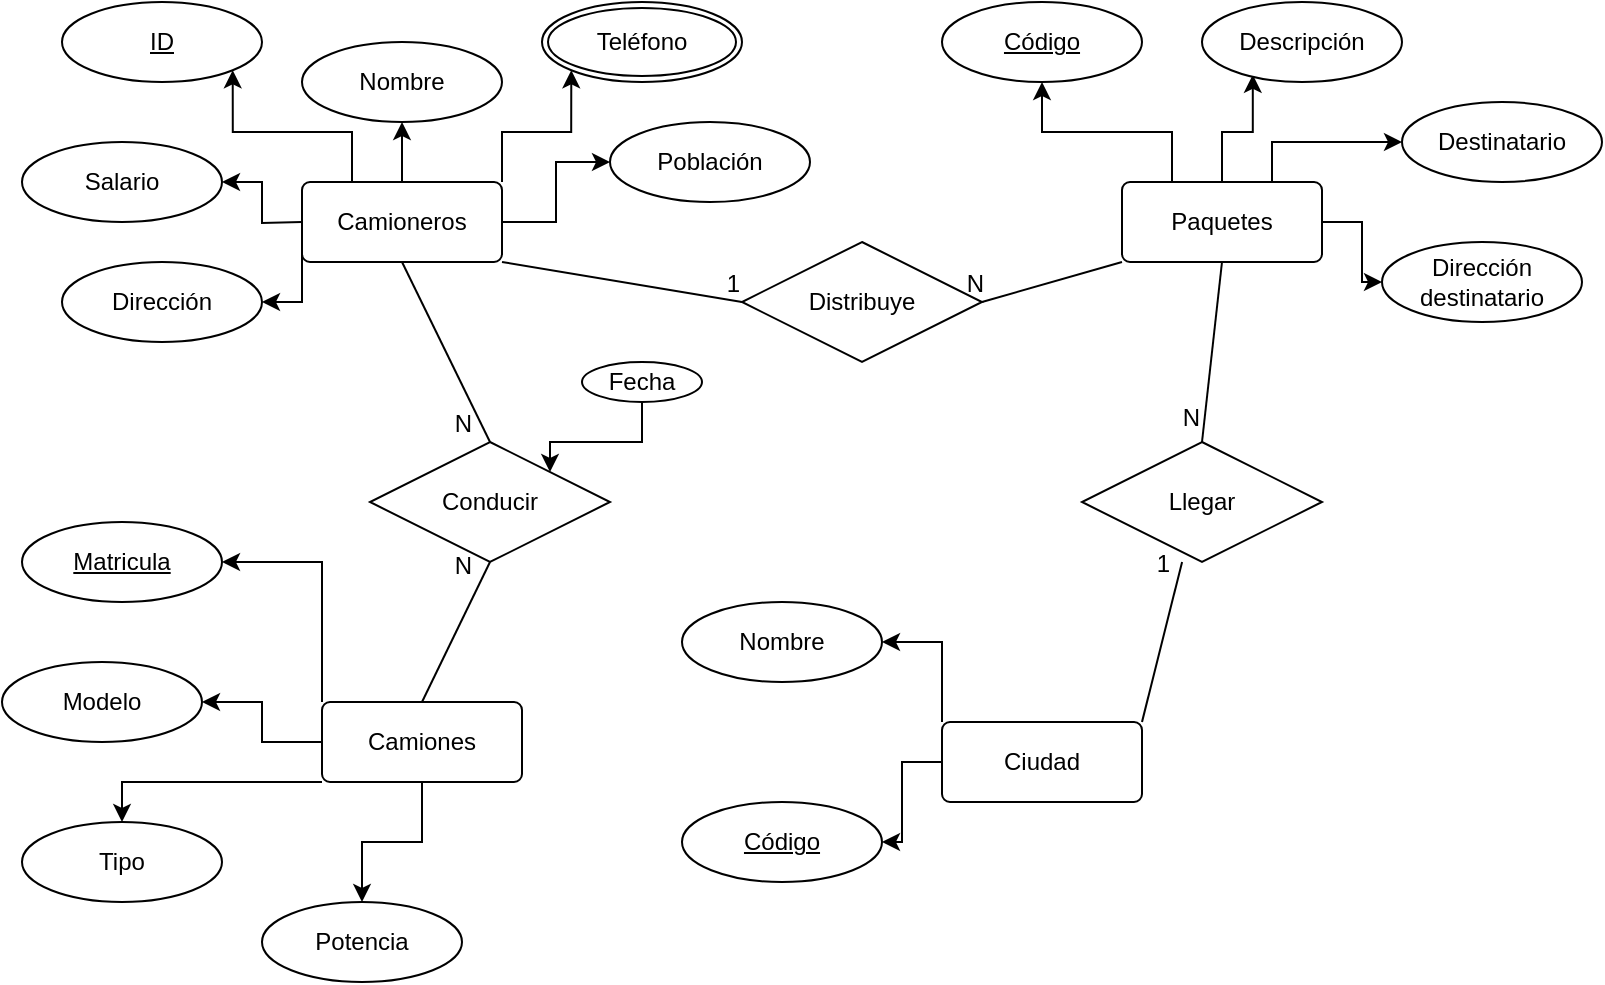 <mxfile version="20.8.23" type="github">
  <diagram name="Página-1" id="D0qjfCOT4rrVcBoD1jLo">
    <mxGraphModel dx="1390" dy="616" grid="1" gridSize="10" guides="1" tooltips="1" connect="1" arrows="1" fold="1" page="1" pageScale="1" pageWidth="827" pageHeight="1169" math="0" shadow="0">
      <root>
        <mxCell id="0" />
        <mxCell id="1" parent="0" />
        <mxCell id="jNsX9M7q37Ci3omz_om8-10" style="edgeStyle=orthogonalEdgeStyle;rounded=0;orthogonalLoop=1;jettySize=auto;html=1;entryX=0;entryY=0.5;entryDx=0;entryDy=0;exitX=1;exitY=0.5;exitDx=0;exitDy=0;" edge="1" parent="1" source="jNsX9M7q37Ci3omz_om8-18" target="jNsX9M7q37Ci3omz_om8-9">
          <mxGeometry relative="1" as="geometry">
            <mxPoint x="260" y="130" as="sourcePoint" />
          </mxGeometry>
        </mxCell>
        <mxCell id="jNsX9M7q37Ci3omz_om8-11" style="edgeStyle=orthogonalEdgeStyle;rounded=0;orthogonalLoop=1;jettySize=auto;html=1;exitX=1;exitY=0;exitDx=0;exitDy=0;entryX=0;entryY=1;entryDx=0;entryDy=0;" edge="1" parent="1" source="jNsX9M7q37Ci3omz_om8-18" target="jNsX9M7q37Ci3omz_om8-5">
          <mxGeometry relative="1" as="geometry">
            <mxPoint x="260" y="110" as="sourcePoint" />
          </mxGeometry>
        </mxCell>
        <mxCell id="jNsX9M7q37Ci3omz_om8-13" style="edgeStyle=orthogonalEdgeStyle;rounded=0;orthogonalLoop=1;jettySize=auto;html=1;exitX=0.25;exitY=0;exitDx=0;exitDy=0;entryX=1;entryY=1;entryDx=0;entryDy=0;" edge="1" parent="1" source="jNsX9M7q37Ci3omz_om8-18" target="jNsX9M7q37Ci3omz_om8-2">
          <mxGeometry relative="1" as="geometry">
            <mxPoint x="160" y="110" as="sourcePoint" />
          </mxGeometry>
        </mxCell>
        <mxCell id="jNsX9M7q37Ci3omz_om8-14" style="edgeStyle=orthogonalEdgeStyle;rounded=0;orthogonalLoop=1;jettySize=auto;html=1;exitX=0;exitY=0.5;exitDx=0;exitDy=0;entryX=1;entryY=0.5;entryDx=0;entryDy=0;" edge="1" parent="1" target="jNsX9M7q37Ci3omz_om8-7">
          <mxGeometry relative="1" as="geometry">
            <mxPoint x="160" y="130" as="sourcePoint" />
          </mxGeometry>
        </mxCell>
        <mxCell id="jNsX9M7q37Ci3omz_om8-16" style="edgeStyle=orthogonalEdgeStyle;rounded=0;orthogonalLoop=1;jettySize=auto;html=1;exitX=0;exitY=0.75;exitDx=0;exitDy=0;" edge="1" parent="1" source="jNsX9M7q37Ci3omz_om8-18" target="jNsX9M7q37Ci3omz_om8-6">
          <mxGeometry relative="1" as="geometry">
            <mxPoint x="160" y="150" as="sourcePoint" />
            <Array as="points">
              <mxPoint x="160" y="170" />
            </Array>
          </mxGeometry>
        </mxCell>
        <mxCell id="jNsX9M7q37Ci3omz_om8-2" value="ID" style="ellipse;whiteSpace=wrap;html=1;align=center;fontStyle=4;" vertex="1" parent="1">
          <mxGeometry x="40" y="20" width="100" height="40" as="geometry" />
        </mxCell>
        <mxCell id="jNsX9M7q37Ci3omz_om8-4" value="Nombre" style="ellipse;whiteSpace=wrap;html=1;align=center;" vertex="1" parent="1">
          <mxGeometry x="160" y="40" width="100" height="40" as="geometry" />
        </mxCell>
        <mxCell id="jNsX9M7q37Ci3omz_om8-5" value="Teléfono" style="ellipse;shape=doubleEllipse;margin=3;whiteSpace=wrap;html=1;align=center;" vertex="1" parent="1">
          <mxGeometry x="280" y="20" width="100" height="40" as="geometry" />
        </mxCell>
        <mxCell id="jNsX9M7q37Ci3omz_om8-6" value="Dirección" style="ellipse;whiteSpace=wrap;html=1;align=center;" vertex="1" parent="1">
          <mxGeometry x="40" y="150" width="100" height="40" as="geometry" />
        </mxCell>
        <mxCell id="jNsX9M7q37Ci3omz_om8-7" value="Salario" style="ellipse;whiteSpace=wrap;html=1;align=center;" vertex="1" parent="1">
          <mxGeometry x="20" y="90" width="100" height="40" as="geometry" />
        </mxCell>
        <mxCell id="jNsX9M7q37Ci3omz_om8-9" value="Población" style="ellipse;whiteSpace=wrap;html=1;align=center;" vertex="1" parent="1">
          <mxGeometry x="314" y="80" width="100" height="40" as="geometry" />
        </mxCell>
        <mxCell id="jNsX9M7q37Ci3omz_om8-21" style="edgeStyle=orthogonalEdgeStyle;rounded=0;orthogonalLoop=1;jettySize=auto;html=1;entryX=0.5;entryY=1;entryDx=0;entryDy=0;" edge="1" parent="1" source="jNsX9M7q37Ci3omz_om8-18" target="jNsX9M7q37Ci3omz_om8-4">
          <mxGeometry relative="1" as="geometry" />
        </mxCell>
        <mxCell id="jNsX9M7q37Ci3omz_om8-18" value="Camioneros" style="rounded=1;arcSize=10;whiteSpace=wrap;html=1;align=center;" vertex="1" parent="1">
          <mxGeometry x="160" y="110" width="100" height="40" as="geometry" />
        </mxCell>
        <mxCell id="jNsX9M7q37Ci3omz_om8-27" style="edgeStyle=orthogonalEdgeStyle;rounded=0;orthogonalLoop=1;jettySize=auto;html=1;" edge="1" parent="1" source="jNsX9M7q37Ci3omz_om8-22" target="jNsX9M7q37Ci3omz_om8-26">
          <mxGeometry relative="1" as="geometry" />
        </mxCell>
        <mxCell id="jNsX9M7q37Ci3omz_om8-28" style="edgeStyle=orthogonalEdgeStyle;rounded=0;orthogonalLoop=1;jettySize=auto;html=1;exitX=0.75;exitY=0;exitDx=0;exitDy=0;" edge="1" parent="1" source="jNsX9M7q37Ci3omz_om8-22" target="jNsX9M7q37Ci3omz_om8-25">
          <mxGeometry relative="1" as="geometry" />
        </mxCell>
        <mxCell id="jNsX9M7q37Ci3omz_om8-29" style="edgeStyle=orthogonalEdgeStyle;rounded=0;orthogonalLoop=1;jettySize=auto;html=1;exitX=0.5;exitY=0;exitDx=0;exitDy=0;entryX=0.254;entryY=0.91;entryDx=0;entryDy=0;entryPerimeter=0;" edge="1" parent="1" source="jNsX9M7q37Ci3omz_om8-22" target="jNsX9M7q37Ci3omz_om8-24">
          <mxGeometry relative="1" as="geometry" />
        </mxCell>
        <mxCell id="jNsX9M7q37Ci3omz_om8-30" style="edgeStyle=orthogonalEdgeStyle;rounded=0;orthogonalLoop=1;jettySize=auto;html=1;exitX=0.25;exitY=0;exitDx=0;exitDy=0;entryX=0.5;entryY=1;entryDx=0;entryDy=0;" edge="1" parent="1" source="jNsX9M7q37Ci3omz_om8-22" target="jNsX9M7q37Ci3omz_om8-23">
          <mxGeometry relative="1" as="geometry" />
        </mxCell>
        <mxCell id="jNsX9M7q37Ci3omz_om8-22" value="Paquetes" style="rounded=1;arcSize=10;whiteSpace=wrap;html=1;align=center;" vertex="1" parent="1">
          <mxGeometry x="570" y="110" width="100" height="40" as="geometry" />
        </mxCell>
        <mxCell id="jNsX9M7q37Ci3omz_om8-23" value="Código" style="ellipse;whiteSpace=wrap;html=1;align=center;fontStyle=4;" vertex="1" parent="1">
          <mxGeometry x="480" y="20" width="100" height="40" as="geometry" />
        </mxCell>
        <mxCell id="jNsX9M7q37Ci3omz_om8-24" value="Descripción" style="ellipse;whiteSpace=wrap;html=1;align=center;" vertex="1" parent="1">
          <mxGeometry x="610" y="20" width="100" height="40" as="geometry" />
        </mxCell>
        <mxCell id="jNsX9M7q37Ci3omz_om8-25" value="Destinatario" style="ellipse;whiteSpace=wrap;html=1;align=center;" vertex="1" parent="1">
          <mxGeometry x="710" y="70" width="100" height="40" as="geometry" />
        </mxCell>
        <mxCell id="jNsX9M7q37Ci3omz_om8-26" value="Dirección destinatario" style="ellipse;whiteSpace=wrap;html=1;align=center;" vertex="1" parent="1">
          <mxGeometry x="700" y="140" width="100" height="40" as="geometry" />
        </mxCell>
        <mxCell id="jNsX9M7q37Ci3omz_om8-31" value="Distribuye" style="shape=rhombus;perimeter=rhombusPerimeter;whiteSpace=wrap;html=1;align=center;" vertex="1" parent="1">
          <mxGeometry x="380" y="140" width="120" height="60" as="geometry" />
        </mxCell>
        <mxCell id="jNsX9M7q37Ci3omz_om8-32" value="" style="endArrow=none;html=1;rounded=0;exitX=1;exitY=1;exitDx=0;exitDy=0;entryX=0;entryY=0.5;entryDx=0;entryDy=0;" edge="1" parent="1" source="jNsX9M7q37Ci3omz_om8-18" target="jNsX9M7q37Ci3omz_om8-31">
          <mxGeometry relative="1" as="geometry">
            <mxPoint x="340" y="270" as="sourcePoint" />
            <mxPoint x="500" y="270" as="targetPoint" />
          </mxGeometry>
        </mxCell>
        <mxCell id="jNsX9M7q37Ci3omz_om8-33" value="1" style="resizable=0;html=1;align=right;verticalAlign=bottom;" connectable="0" vertex="1" parent="jNsX9M7q37Ci3omz_om8-32">
          <mxGeometry x="1" relative="1" as="geometry" />
        </mxCell>
        <mxCell id="jNsX9M7q37Ci3omz_om8-36" value="" style="endArrow=none;html=1;rounded=0;entryX=1;entryY=0.5;entryDx=0;entryDy=0;exitX=0;exitY=1;exitDx=0;exitDy=0;" edge="1" parent="1" source="jNsX9M7q37Ci3omz_om8-22" target="jNsX9M7q37Ci3omz_om8-31">
          <mxGeometry relative="1" as="geometry">
            <mxPoint x="340" y="270" as="sourcePoint" />
            <mxPoint x="500" y="270" as="targetPoint" />
          </mxGeometry>
        </mxCell>
        <mxCell id="jNsX9M7q37Ci3omz_om8-37" value="N" style="resizable=0;html=1;align=right;verticalAlign=bottom;" connectable="0" vertex="1" parent="jNsX9M7q37Ci3omz_om8-36">
          <mxGeometry x="1" relative="1" as="geometry">
            <mxPoint x="2" y="-1" as="offset" />
          </mxGeometry>
        </mxCell>
        <mxCell id="jNsX9M7q37Ci3omz_om8-41" style="edgeStyle=orthogonalEdgeStyle;rounded=0;orthogonalLoop=1;jettySize=auto;html=1;entryX=1;entryY=0.5;entryDx=0;entryDy=0;" edge="1" parent="1" source="jNsX9M7q37Ci3omz_om8-38" target="jNsX9M7q37Ci3omz_om8-39">
          <mxGeometry relative="1" as="geometry" />
        </mxCell>
        <mxCell id="jNsX9M7q37Ci3omz_om8-42" style="edgeStyle=orthogonalEdgeStyle;rounded=0;orthogonalLoop=1;jettySize=auto;html=1;exitX=0;exitY=0;exitDx=0;exitDy=0;entryX=1;entryY=0.5;entryDx=0;entryDy=0;" edge="1" parent="1" source="jNsX9M7q37Ci3omz_om8-38" target="jNsX9M7q37Ci3omz_om8-40">
          <mxGeometry relative="1" as="geometry" />
        </mxCell>
        <mxCell id="jNsX9M7q37Ci3omz_om8-38" value="Ciudad" style="rounded=1;arcSize=10;whiteSpace=wrap;html=1;align=center;" vertex="1" parent="1">
          <mxGeometry x="480" y="380" width="100" height="40" as="geometry" />
        </mxCell>
        <mxCell id="jNsX9M7q37Ci3omz_om8-39" value="Código" style="ellipse;whiteSpace=wrap;html=1;align=center;fontStyle=4;" vertex="1" parent="1">
          <mxGeometry x="350" y="420" width="100" height="40" as="geometry" />
        </mxCell>
        <mxCell id="jNsX9M7q37Ci3omz_om8-40" value="Nombre" style="ellipse;whiteSpace=wrap;html=1;align=center;" vertex="1" parent="1">
          <mxGeometry x="350" y="320" width="100" height="40" as="geometry" />
        </mxCell>
        <mxCell id="jNsX9M7q37Ci3omz_om8-43" value="Llegar" style="shape=rhombus;perimeter=rhombusPerimeter;whiteSpace=wrap;html=1;align=center;" vertex="1" parent="1">
          <mxGeometry x="550" y="240" width="120" height="60" as="geometry" />
        </mxCell>
        <mxCell id="jNsX9M7q37Ci3omz_om8-44" value="" style="endArrow=none;html=1;rounded=0;exitX=0.5;exitY=1;exitDx=0;exitDy=0;entryX=0.5;entryY=0;entryDx=0;entryDy=0;" edge="1" parent="1" source="jNsX9M7q37Ci3omz_om8-22" target="jNsX9M7q37Ci3omz_om8-43">
          <mxGeometry relative="1" as="geometry">
            <mxPoint x="340" y="270" as="sourcePoint" />
            <mxPoint x="500" y="270" as="targetPoint" />
          </mxGeometry>
        </mxCell>
        <mxCell id="jNsX9M7q37Ci3omz_om8-45" value="N" style="resizable=0;html=1;align=right;verticalAlign=bottom;" connectable="0" vertex="1" parent="jNsX9M7q37Ci3omz_om8-44">
          <mxGeometry x="1" relative="1" as="geometry">
            <mxPoint x="-1" y="-3" as="offset" />
          </mxGeometry>
        </mxCell>
        <mxCell id="jNsX9M7q37Ci3omz_om8-46" value="" style="endArrow=none;html=1;rounded=0;exitX=1;exitY=0;exitDx=0;exitDy=0;entryX=0.417;entryY=1;entryDx=0;entryDy=0;entryPerimeter=0;" edge="1" parent="1" source="jNsX9M7q37Ci3omz_om8-38" target="jNsX9M7q37Ci3omz_om8-43">
          <mxGeometry relative="1" as="geometry">
            <mxPoint x="340" y="270" as="sourcePoint" />
            <mxPoint x="500" y="270" as="targetPoint" />
          </mxGeometry>
        </mxCell>
        <mxCell id="jNsX9M7q37Ci3omz_om8-47" value="1" style="resizable=0;html=1;align=right;verticalAlign=bottom;" connectable="0" vertex="1" parent="jNsX9M7q37Ci3omz_om8-46">
          <mxGeometry x="1" relative="1" as="geometry">
            <mxPoint x="-6" y="10" as="offset" />
          </mxGeometry>
        </mxCell>
        <mxCell id="jNsX9M7q37Ci3omz_om8-53" value="" style="edgeStyle=orthogonalEdgeStyle;rounded=0;orthogonalLoop=1;jettySize=auto;html=1;" edge="1" parent="1" source="jNsX9M7q37Ci3omz_om8-48" target="jNsX9M7q37Ci3omz_om8-52">
          <mxGeometry relative="1" as="geometry" />
        </mxCell>
        <mxCell id="jNsX9M7q37Ci3omz_om8-54" value="" style="edgeStyle=orthogonalEdgeStyle;rounded=0;orthogonalLoop=1;jettySize=auto;html=1;" edge="1" parent="1" source="jNsX9M7q37Ci3omz_om8-48" target="jNsX9M7q37Ci3omz_om8-51">
          <mxGeometry relative="1" as="geometry">
            <Array as="points">
              <mxPoint x="70" y="410" />
            </Array>
          </mxGeometry>
        </mxCell>
        <mxCell id="jNsX9M7q37Ci3omz_om8-55" value="" style="edgeStyle=orthogonalEdgeStyle;rounded=0;orthogonalLoop=1;jettySize=auto;html=1;" edge="1" parent="1" source="jNsX9M7q37Ci3omz_om8-48" target="jNsX9M7q37Ci3omz_om8-50">
          <mxGeometry relative="1" as="geometry" />
        </mxCell>
        <mxCell id="jNsX9M7q37Ci3omz_om8-56" style="edgeStyle=orthogonalEdgeStyle;rounded=0;orthogonalLoop=1;jettySize=auto;html=1;entryX=1;entryY=0.5;entryDx=0;entryDy=0;exitX=0;exitY=0;exitDx=0;exitDy=0;" edge="1" parent="1" source="jNsX9M7q37Ci3omz_om8-48" target="jNsX9M7q37Ci3omz_om8-49">
          <mxGeometry relative="1" as="geometry" />
        </mxCell>
        <mxCell id="jNsX9M7q37Ci3omz_om8-48" value="Camiones" style="rounded=1;arcSize=10;whiteSpace=wrap;html=1;align=center;" vertex="1" parent="1">
          <mxGeometry x="170" y="370" width="100" height="40" as="geometry" />
        </mxCell>
        <mxCell id="jNsX9M7q37Ci3omz_om8-49" value="Matricula" style="ellipse;whiteSpace=wrap;html=1;align=center;fontStyle=4;" vertex="1" parent="1">
          <mxGeometry x="20" y="280" width="100" height="40" as="geometry" />
        </mxCell>
        <mxCell id="jNsX9M7q37Ci3omz_om8-50" value="Modelo" style="ellipse;whiteSpace=wrap;html=1;align=center;" vertex="1" parent="1">
          <mxGeometry x="10" y="350" width="100" height="40" as="geometry" />
        </mxCell>
        <mxCell id="jNsX9M7q37Ci3omz_om8-51" value="Tipo" style="ellipse;whiteSpace=wrap;html=1;align=center;" vertex="1" parent="1">
          <mxGeometry x="20" y="430" width="100" height="40" as="geometry" />
        </mxCell>
        <mxCell id="jNsX9M7q37Ci3omz_om8-52" value="Potencia" style="ellipse;whiteSpace=wrap;html=1;align=center;" vertex="1" parent="1">
          <mxGeometry x="140" y="470" width="100" height="40" as="geometry" />
        </mxCell>
        <mxCell id="jNsX9M7q37Ci3omz_om8-57" value="Conducir" style="shape=rhombus;perimeter=rhombusPerimeter;whiteSpace=wrap;html=1;align=center;" vertex="1" parent="1">
          <mxGeometry x="194" y="240" width="120" height="60" as="geometry" />
        </mxCell>
        <mxCell id="jNsX9M7q37Ci3omz_om8-60" style="edgeStyle=orthogonalEdgeStyle;rounded=0;orthogonalLoop=1;jettySize=auto;html=1;entryX=1;entryY=0;entryDx=0;entryDy=0;" edge="1" parent="1" source="jNsX9M7q37Ci3omz_om8-58" target="jNsX9M7q37Ci3omz_om8-57">
          <mxGeometry relative="1" as="geometry" />
        </mxCell>
        <mxCell id="jNsX9M7q37Ci3omz_om8-58" value="&lt;font style=&quot;vertical-align: inherit;&quot;&gt;&lt;font style=&quot;vertical-align: inherit;&quot;&gt;Fecha&lt;/font&gt;&lt;/font&gt;" style="ellipse;whiteSpace=wrap;html=1;align=center;" vertex="1" parent="1">
          <mxGeometry x="300" y="200" width="60" height="20" as="geometry" />
        </mxCell>
        <mxCell id="jNsX9M7q37Ci3omz_om8-62" value="" style="endArrow=none;html=1;rounded=0;exitX=0.5;exitY=1;exitDx=0;exitDy=0;entryX=0.5;entryY=0;entryDx=0;entryDy=0;" edge="1" parent="1" source="jNsX9M7q37Ci3omz_om8-18" target="jNsX9M7q37Ci3omz_om8-57">
          <mxGeometry relative="1" as="geometry">
            <mxPoint x="340" y="270" as="sourcePoint" />
            <mxPoint x="500" y="270" as="targetPoint" />
          </mxGeometry>
        </mxCell>
        <mxCell id="jNsX9M7q37Ci3omz_om8-63" value="N" style="resizable=0;html=1;align=right;verticalAlign=bottom;" connectable="0" vertex="1" parent="jNsX9M7q37Ci3omz_om8-62">
          <mxGeometry x="1" relative="1" as="geometry">
            <mxPoint x="-8" as="offset" />
          </mxGeometry>
        </mxCell>
        <mxCell id="jNsX9M7q37Ci3omz_om8-66" value="" style="endArrow=none;html=1;rounded=0;exitX=0.5;exitY=0;exitDx=0;exitDy=0;entryX=0.5;entryY=1;entryDx=0;entryDy=0;" edge="1" parent="1" source="jNsX9M7q37Ci3omz_om8-48" target="jNsX9M7q37Ci3omz_om8-57">
          <mxGeometry relative="1" as="geometry">
            <mxPoint x="270" y="250" as="sourcePoint" />
            <mxPoint x="430" y="250" as="targetPoint" />
          </mxGeometry>
        </mxCell>
        <mxCell id="jNsX9M7q37Ci3omz_om8-67" value="N" style="resizable=0;html=1;align=right;verticalAlign=bottom;" connectable="0" vertex="1" parent="jNsX9M7q37Ci3omz_om8-66">
          <mxGeometry x="1" relative="1" as="geometry">
            <mxPoint x="-9" y="11" as="offset" />
          </mxGeometry>
        </mxCell>
      </root>
    </mxGraphModel>
  </diagram>
</mxfile>
